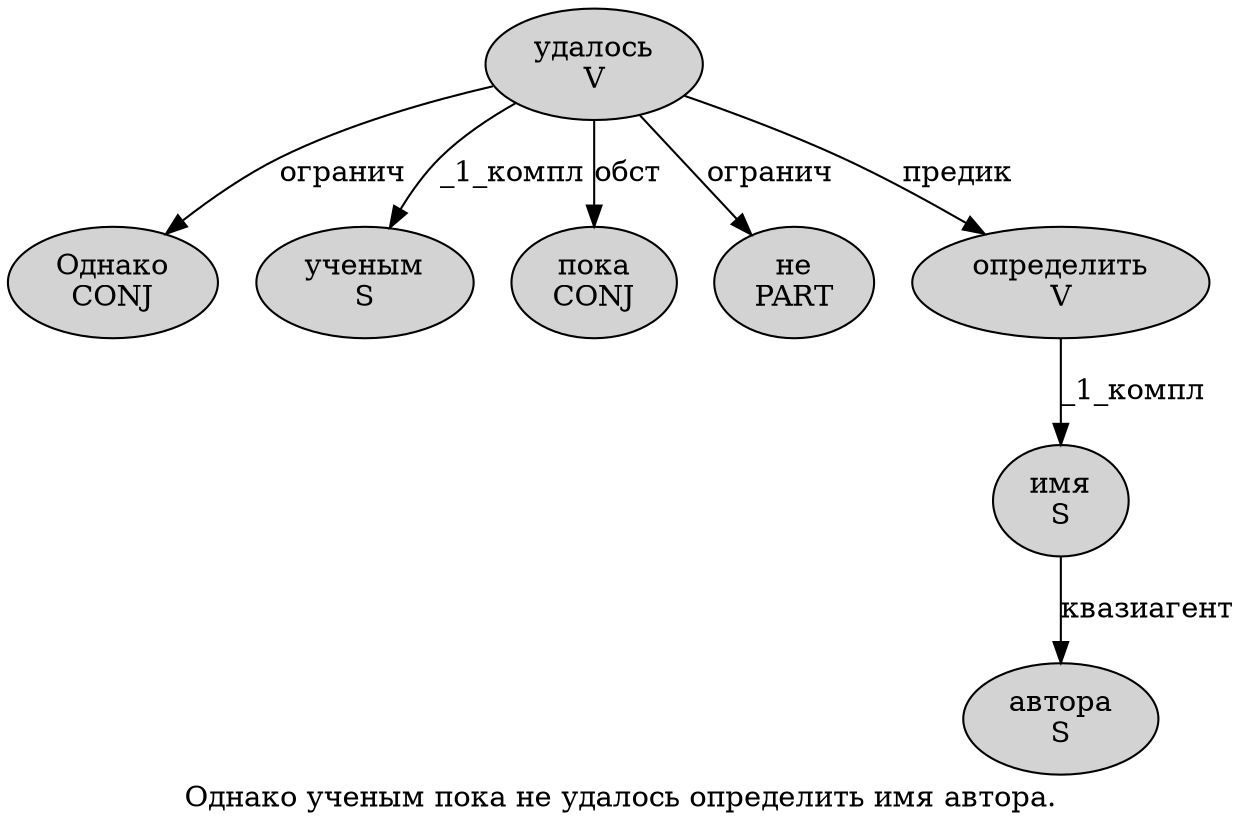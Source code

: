 digraph SENTENCE_968 {
	graph [label="Однако ученым пока не удалось определить имя автора."]
	node [style=filled]
		0 [label="Однако
CONJ" color="" fillcolor=lightgray penwidth=1 shape=ellipse]
		1 [label="ученым
S" color="" fillcolor=lightgray penwidth=1 shape=ellipse]
		2 [label="пока
CONJ" color="" fillcolor=lightgray penwidth=1 shape=ellipse]
		3 [label="не
PART" color="" fillcolor=lightgray penwidth=1 shape=ellipse]
		4 [label="удалось
V" color="" fillcolor=lightgray penwidth=1 shape=ellipse]
		5 [label="определить
V" color="" fillcolor=lightgray penwidth=1 shape=ellipse]
		6 [label="имя
S" color="" fillcolor=lightgray penwidth=1 shape=ellipse]
		7 [label="автора
S" color="" fillcolor=lightgray penwidth=1 shape=ellipse]
			4 -> 0 [label="огранич"]
			4 -> 1 [label="_1_компл"]
			4 -> 2 [label="обст"]
			4 -> 3 [label="огранич"]
			4 -> 5 [label="предик"]
			5 -> 6 [label="_1_компл"]
			6 -> 7 [label="квазиагент"]
}